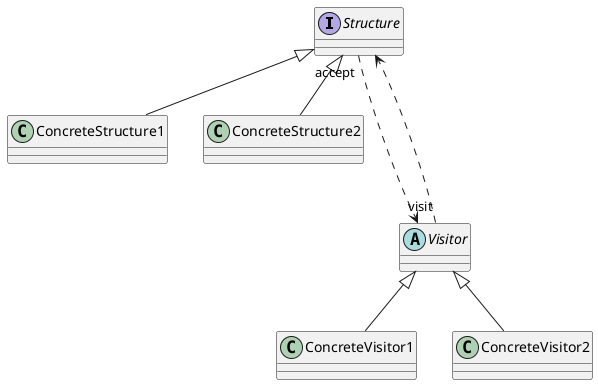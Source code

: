 @startuml

interface Structure
class ConcreteStructure1
class ConcreteStructure2

Structure <|-- ConcreteStructure1
Structure <|-- ConcreteStructure2

Abstract class Visitor

class ConcreteVisitor1
class ConcreteVisitor2

Visitor <|-- ConcreteVisitor1
Visitor <|-- ConcreteVisitor2

Visitor "visit" --.> Structure
Structure "accept" --.> Visitor

@enduml